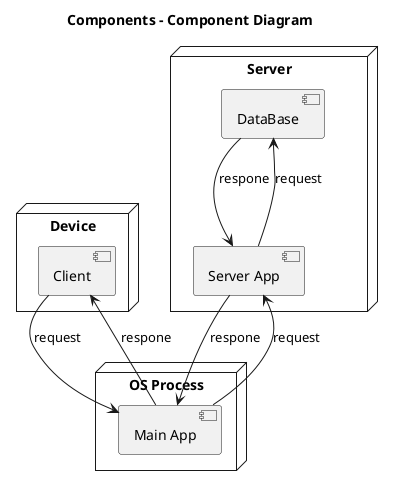 @startuml

title Components - Component Diagram

  node "Device" {
  [Client]
  }

   node "Server" {
  [DataBase]
  [Server App]
  }
  
 node "OS Process" {
  [Main App]
  }
  
  [Client] --> [Main App] : request

  [Main App] --> [Client] : respone

  [Main App] --> [Server App] : request

  [Server App] --> [Main App] : respone

  [DataBase] --> [Server App] : respone

  [Server App] --> [DataBase] : request

@enduml
